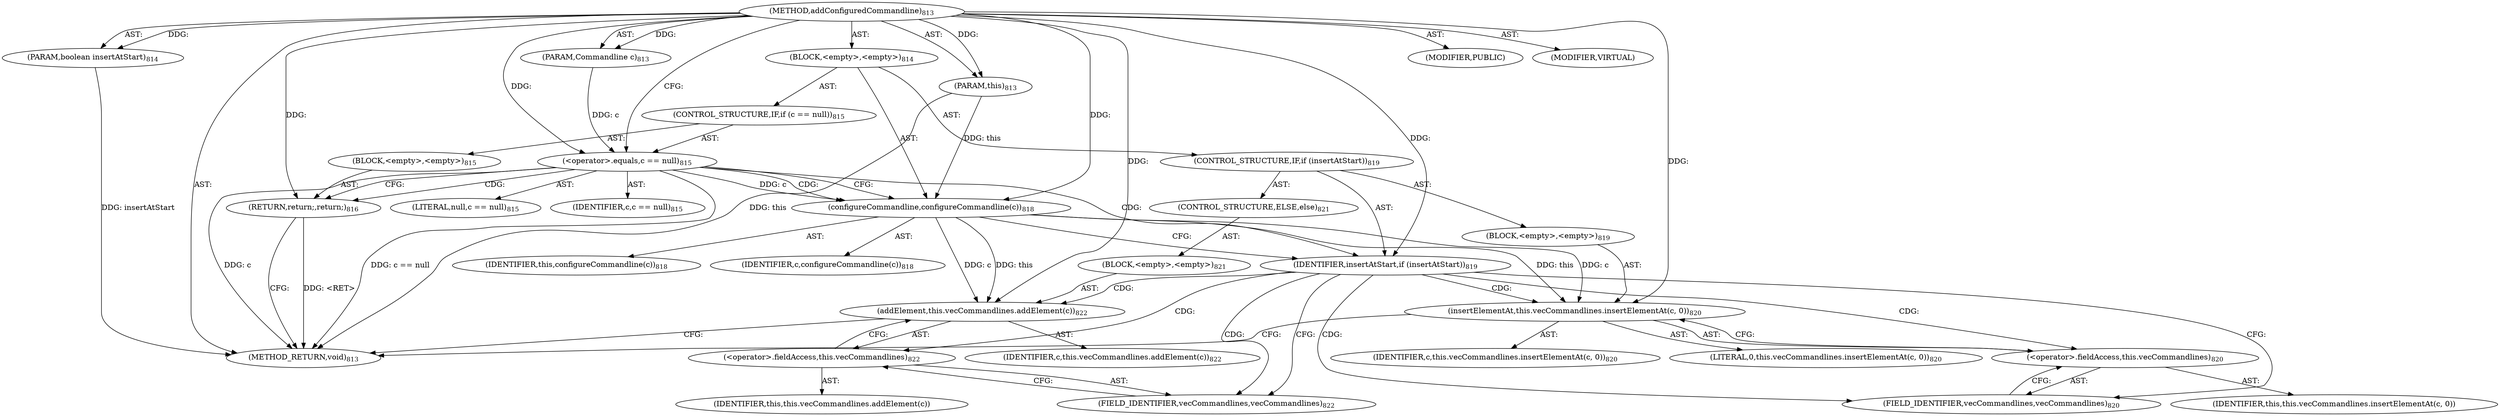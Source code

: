 digraph "addConfiguredCommandline" {  
"111669149734" [label = <(METHOD,addConfiguredCommandline)<SUB>813</SUB>> ]
"115964117023" [label = <(PARAM,this)<SUB>813</SUB>> ]
"115964117060" [label = <(PARAM,Commandline c)<SUB>813</SUB>> ]
"115964117061" [label = <(PARAM,boolean insertAtStart)<SUB>814</SUB>> ]
"25769803890" [label = <(BLOCK,&lt;empty&gt;,&lt;empty&gt;)<SUB>814</SUB>> ]
"47244640318" [label = <(CONTROL_STRUCTURE,IF,if (c == null))<SUB>815</SUB>> ]
"30064771481" [label = <(&lt;operator&gt;.equals,c == null)<SUB>815</SUB>> ]
"68719477075" [label = <(IDENTIFIER,c,c == null)<SUB>815</SUB>> ]
"90194313297" [label = <(LITERAL,null,c == null)<SUB>815</SUB>> ]
"25769803891" [label = <(BLOCK,&lt;empty&gt;,&lt;empty&gt;)<SUB>815</SUB>> ]
"146028888076" [label = <(RETURN,return;,return;)<SUB>816</SUB>> ]
"30064771482" [label = <(configureCommandline,configureCommandline(c))<SUB>818</SUB>> ]
"68719476807" [label = <(IDENTIFIER,this,configureCommandline(c))<SUB>818</SUB>> ]
"68719477076" [label = <(IDENTIFIER,c,configureCommandline(c))<SUB>818</SUB>> ]
"47244640319" [label = <(CONTROL_STRUCTURE,IF,if (insertAtStart))<SUB>819</SUB>> ]
"68719477077" [label = <(IDENTIFIER,insertAtStart,if (insertAtStart))<SUB>819</SUB>> ]
"25769803892" [label = <(BLOCK,&lt;empty&gt;,&lt;empty&gt;)<SUB>819</SUB>> ]
"30064771483" [label = <(insertElementAt,this.vecCommandlines.insertElementAt(c, 0))<SUB>820</SUB>> ]
"30064771484" [label = <(&lt;operator&gt;.fieldAccess,this.vecCommandlines)<SUB>820</SUB>> ]
"68719477078" [label = <(IDENTIFIER,this,this.vecCommandlines.insertElementAt(c, 0))> ]
"55834574956" [label = <(FIELD_IDENTIFIER,vecCommandlines,vecCommandlines)<SUB>820</SUB>> ]
"68719477079" [label = <(IDENTIFIER,c,this.vecCommandlines.insertElementAt(c, 0))<SUB>820</SUB>> ]
"90194313298" [label = <(LITERAL,0,this.vecCommandlines.insertElementAt(c, 0))<SUB>820</SUB>> ]
"47244640320" [label = <(CONTROL_STRUCTURE,ELSE,else)<SUB>821</SUB>> ]
"25769803893" [label = <(BLOCK,&lt;empty&gt;,&lt;empty&gt;)<SUB>821</SUB>> ]
"30064771485" [label = <(addElement,this.vecCommandlines.addElement(c))<SUB>822</SUB>> ]
"30064771486" [label = <(&lt;operator&gt;.fieldAccess,this.vecCommandlines)<SUB>822</SUB>> ]
"68719477080" [label = <(IDENTIFIER,this,this.vecCommandlines.addElement(c))> ]
"55834574957" [label = <(FIELD_IDENTIFIER,vecCommandlines,vecCommandlines)<SUB>822</SUB>> ]
"68719477081" [label = <(IDENTIFIER,c,this.vecCommandlines.addElement(c))<SUB>822</SUB>> ]
"133143986278" [label = <(MODIFIER,PUBLIC)> ]
"133143986279" [label = <(MODIFIER,VIRTUAL)> ]
"128849018918" [label = <(METHOD_RETURN,void)<SUB>813</SUB>> ]
  "111669149734" -> "115964117023"  [ label = "AST: "] 
  "111669149734" -> "115964117060"  [ label = "AST: "] 
  "111669149734" -> "115964117061"  [ label = "AST: "] 
  "111669149734" -> "25769803890"  [ label = "AST: "] 
  "111669149734" -> "133143986278"  [ label = "AST: "] 
  "111669149734" -> "133143986279"  [ label = "AST: "] 
  "111669149734" -> "128849018918"  [ label = "AST: "] 
  "25769803890" -> "47244640318"  [ label = "AST: "] 
  "25769803890" -> "30064771482"  [ label = "AST: "] 
  "25769803890" -> "47244640319"  [ label = "AST: "] 
  "47244640318" -> "30064771481"  [ label = "AST: "] 
  "47244640318" -> "25769803891"  [ label = "AST: "] 
  "30064771481" -> "68719477075"  [ label = "AST: "] 
  "30064771481" -> "90194313297"  [ label = "AST: "] 
  "25769803891" -> "146028888076"  [ label = "AST: "] 
  "30064771482" -> "68719476807"  [ label = "AST: "] 
  "30064771482" -> "68719477076"  [ label = "AST: "] 
  "47244640319" -> "68719477077"  [ label = "AST: "] 
  "47244640319" -> "25769803892"  [ label = "AST: "] 
  "47244640319" -> "47244640320"  [ label = "AST: "] 
  "25769803892" -> "30064771483"  [ label = "AST: "] 
  "30064771483" -> "30064771484"  [ label = "AST: "] 
  "30064771483" -> "68719477079"  [ label = "AST: "] 
  "30064771483" -> "90194313298"  [ label = "AST: "] 
  "30064771484" -> "68719477078"  [ label = "AST: "] 
  "30064771484" -> "55834574956"  [ label = "AST: "] 
  "47244640320" -> "25769803893"  [ label = "AST: "] 
  "25769803893" -> "30064771485"  [ label = "AST: "] 
  "30064771485" -> "30064771486"  [ label = "AST: "] 
  "30064771485" -> "68719477081"  [ label = "AST: "] 
  "30064771486" -> "68719477080"  [ label = "AST: "] 
  "30064771486" -> "55834574957"  [ label = "AST: "] 
  "30064771482" -> "68719477077"  [ label = "CFG: "] 
  "30064771481" -> "146028888076"  [ label = "CFG: "] 
  "30064771481" -> "30064771482"  [ label = "CFG: "] 
  "68719477077" -> "55834574956"  [ label = "CFG: "] 
  "68719477077" -> "55834574957"  [ label = "CFG: "] 
  "146028888076" -> "128849018918"  [ label = "CFG: "] 
  "30064771483" -> "128849018918"  [ label = "CFG: "] 
  "30064771484" -> "30064771483"  [ label = "CFG: "] 
  "30064771485" -> "128849018918"  [ label = "CFG: "] 
  "55834574956" -> "30064771484"  [ label = "CFG: "] 
  "30064771486" -> "30064771485"  [ label = "CFG: "] 
  "55834574957" -> "30064771486"  [ label = "CFG: "] 
  "111669149734" -> "30064771481"  [ label = "CFG: "] 
  "146028888076" -> "128849018918"  [ label = "DDG: &lt;RET&gt;"] 
  "115964117023" -> "128849018918"  [ label = "DDG: this"] 
  "115964117061" -> "128849018918"  [ label = "DDG: insertAtStart"] 
  "30064771481" -> "128849018918"  [ label = "DDG: c"] 
  "30064771481" -> "128849018918"  [ label = "DDG: c == null"] 
  "111669149734" -> "115964117023"  [ label = "DDG: "] 
  "111669149734" -> "115964117060"  [ label = "DDG: "] 
  "111669149734" -> "115964117061"  [ label = "DDG: "] 
  "115964117023" -> "30064771482"  [ label = "DDG: this"] 
  "111669149734" -> "30064771482"  [ label = "DDG: "] 
  "30064771481" -> "30064771482"  [ label = "DDG: c"] 
  "111669149734" -> "68719477077"  [ label = "DDG: "] 
  "115964117060" -> "30064771481"  [ label = "DDG: c"] 
  "111669149734" -> "30064771481"  [ label = "DDG: "] 
  "111669149734" -> "146028888076"  [ label = "DDG: "] 
  "30064771482" -> "30064771483"  [ label = "DDG: this"] 
  "30064771482" -> "30064771483"  [ label = "DDG: c"] 
  "111669149734" -> "30064771483"  [ label = "DDG: "] 
  "30064771482" -> "30064771485"  [ label = "DDG: this"] 
  "30064771482" -> "30064771485"  [ label = "DDG: c"] 
  "111669149734" -> "30064771485"  [ label = "DDG: "] 
  "30064771481" -> "30064771482"  [ label = "CDG: "] 
  "30064771481" -> "68719477077"  [ label = "CDG: "] 
  "30064771481" -> "146028888076"  [ label = "CDG: "] 
  "68719477077" -> "30064771486"  [ label = "CDG: "] 
  "68719477077" -> "30064771485"  [ label = "CDG: "] 
  "68719477077" -> "30064771484"  [ label = "CDG: "] 
  "68719477077" -> "30064771483"  [ label = "CDG: "] 
  "68719477077" -> "55834574956"  [ label = "CDG: "] 
  "68719477077" -> "55834574957"  [ label = "CDG: "] 
}
